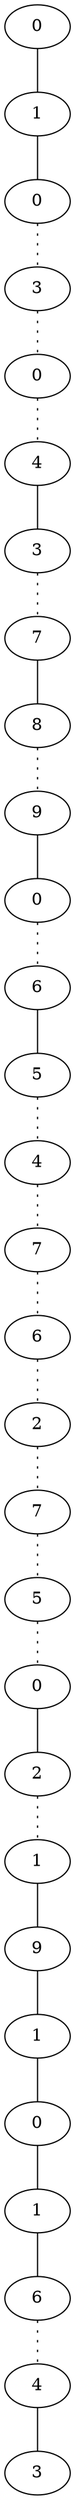 graph {
a0[label=0];
a1[label=1];
a2[label=0];
a3[label=3];
a4[label=0];
a5[label=4];
a6[label=3];
a7[label=7];
a8[label=8];
a9[label=9];
a10[label=0];
a11[label=6];
a12[label=5];
a13[label=4];
a14[label=7];
a15[label=6];
a16[label=2];
a17[label=7];
a18[label=5];
a19[label=0];
a20[label=2];
a21[label=1];
a22[label=9];
a23[label=1];
a24[label=0];
a25[label=1];
a26[label=6];
a27[label=4];
a28[label=3];
a0 -- a1;
a1 -- a2;
a2 -- a3 [style=dotted];
a3 -- a4 [style=dotted];
a4 -- a5 [style=dotted];
a5 -- a6;
a6 -- a7 [style=dotted];
a7 -- a8;
a8 -- a9 [style=dotted];
a9 -- a10;
a10 -- a11 [style=dotted];
a11 -- a12;
a12 -- a13 [style=dotted];
a13 -- a14 [style=dotted];
a14 -- a15 [style=dotted];
a15 -- a16 [style=dotted];
a16 -- a17 [style=dotted];
a17 -- a18 [style=dotted];
a18 -- a19 [style=dotted];
a19 -- a20;
a20 -- a21 [style=dotted];
a21 -- a22;
a22 -- a23;
a23 -- a24;
a24 -- a25;
a25 -- a26;
a26 -- a27 [style=dotted];
a27 -- a28;
}
